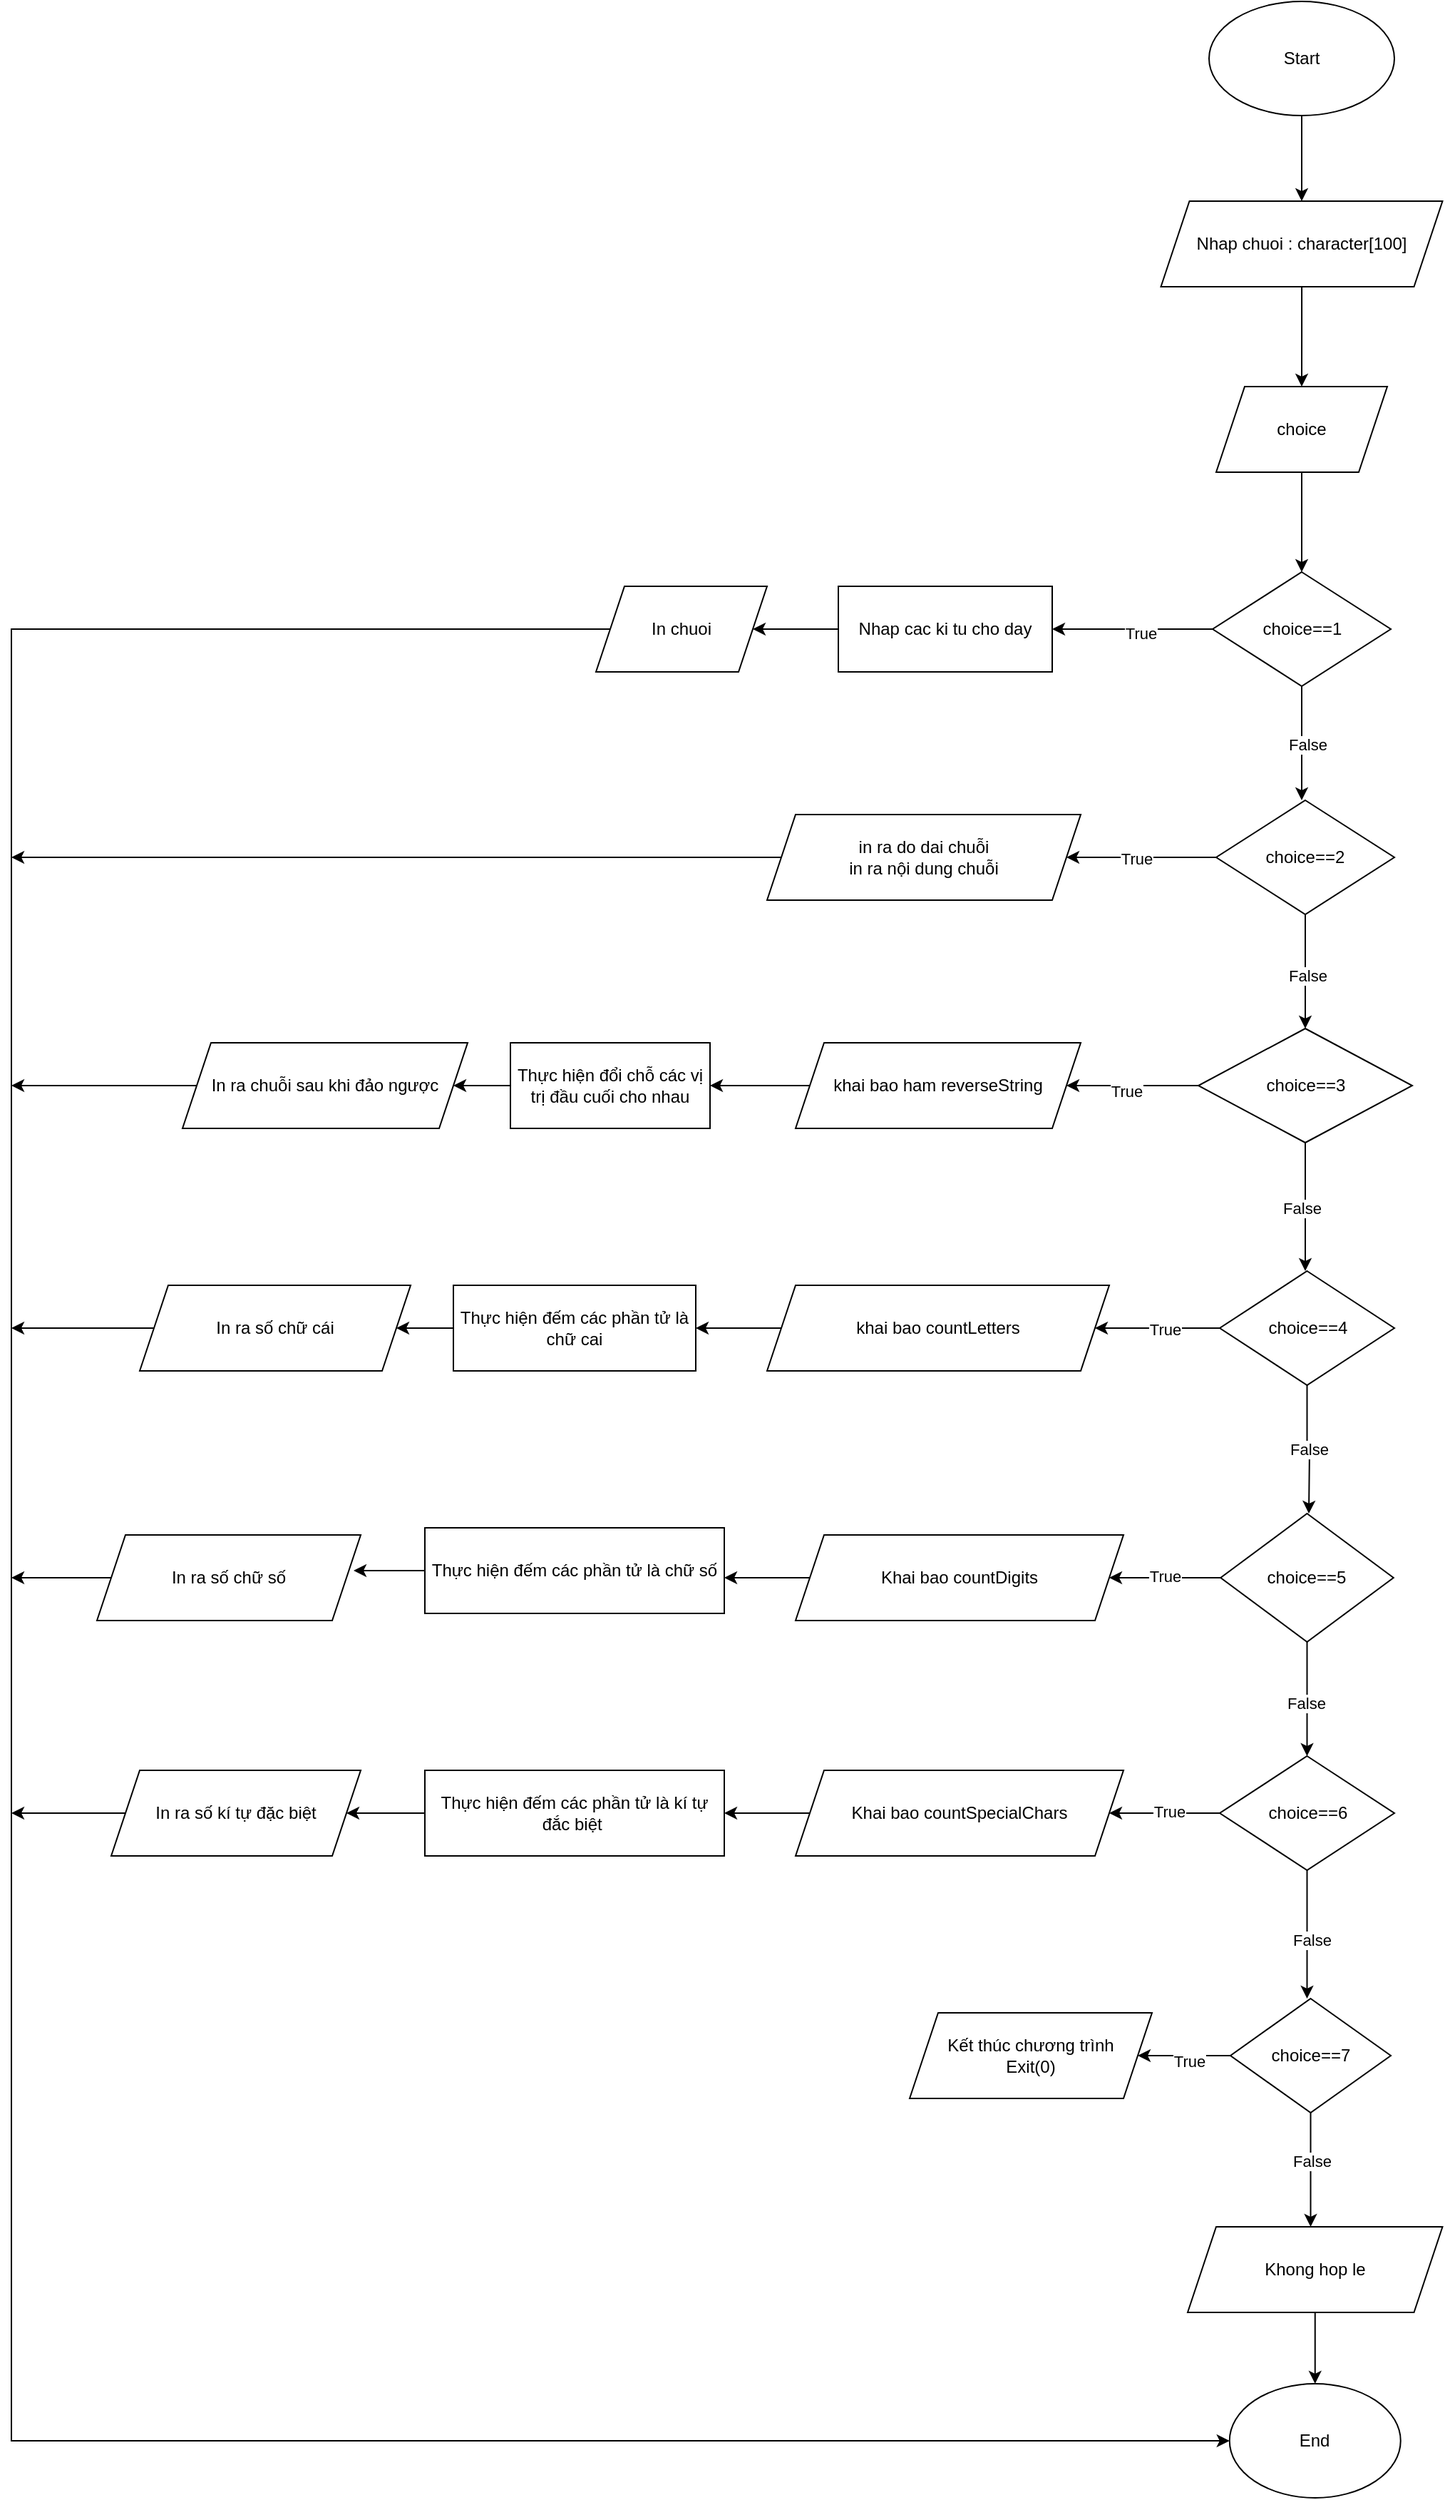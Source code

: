 <mxfile version="22.1.4" type="device" pages="4">
  <diagram name="Page 1" id="_qEex8eXGNitPSX0Lalp">
    <mxGraphModel dx="2000" dy="772" grid="1" gridSize="10" guides="1" tooltips="1" connect="1" arrows="1" fold="1" page="1" pageScale="1" pageWidth="827" pageHeight="1169" math="0" shadow="0">
      <root>
        <mxCell id="0" />
        <mxCell id="1" parent="0" />
        <mxCell id="aQib7qT09wn_K_PFfhjn-2" style="edgeStyle=orthogonalEdgeStyle;rounded=0;orthogonalLoop=1;jettySize=auto;html=1;" parent="1" source="aQib7qT09wn_K_PFfhjn-1" edge="1">
          <mxGeometry relative="1" as="geometry">
            <mxPoint x="395" y="190" as="targetPoint" />
          </mxGeometry>
        </mxCell>
        <mxCell id="aQib7qT09wn_K_PFfhjn-1" value="Start" style="ellipse;whiteSpace=wrap;html=1;" parent="1" vertex="1">
          <mxGeometry x="330" y="50" width="130" height="80" as="geometry" />
        </mxCell>
        <mxCell id="aQib7qT09wn_K_PFfhjn-4" style="edgeStyle=orthogonalEdgeStyle;rounded=0;orthogonalLoop=1;jettySize=auto;html=1;" parent="1" source="aQib7qT09wn_K_PFfhjn-3" edge="1">
          <mxGeometry relative="1" as="geometry">
            <mxPoint x="395" y="320" as="targetPoint" />
          </mxGeometry>
        </mxCell>
        <mxCell id="aQib7qT09wn_K_PFfhjn-3" value="Nhap chuoi : character[100]" style="shape=parallelogram;perimeter=parallelogramPerimeter;whiteSpace=wrap;html=1;fixedSize=1;" parent="1" vertex="1">
          <mxGeometry x="296.25" y="190" width="197.5" height="60" as="geometry" />
        </mxCell>
        <mxCell id="aQib7qT09wn_K_PFfhjn-8" style="edgeStyle=orthogonalEdgeStyle;rounded=0;orthogonalLoop=1;jettySize=auto;html=1;" parent="1" source="aQib7qT09wn_K_PFfhjn-6" edge="1">
          <mxGeometry relative="1" as="geometry">
            <mxPoint x="395" y="450" as="targetPoint" />
          </mxGeometry>
        </mxCell>
        <mxCell id="aQib7qT09wn_K_PFfhjn-6" value="choice" style="shape=parallelogram;perimeter=parallelogramPerimeter;whiteSpace=wrap;html=1;fixedSize=1;" parent="1" vertex="1">
          <mxGeometry x="335" y="320" width="120" height="60" as="geometry" />
        </mxCell>
        <mxCell id="aQib7qT09wn_K_PFfhjn-9" style="edgeStyle=orthogonalEdgeStyle;rounded=0;orthogonalLoop=1;jettySize=auto;html=1;" parent="1" source="aQib7qT09wn_K_PFfhjn-7" edge="1">
          <mxGeometry relative="1" as="geometry">
            <mxPoint x="395" y="610" as="targetPoint" />
          </mxGeometry>
        </mxCell>
        <mxCell id="aQib7qT09wn_K_PFfhjn-10" value="False" style="edgeLabel;html=1;align=center;verticalAlign=middle;resizable=0;points=[];" parent="aQib7qT09wn_K_PFfhjn-9" vertex="1" connectable="0">
          <mxGeometry x="0.022" y="3" relative="1" as="geometry">
            <mxPoint as="offset" />
          </mxGeometry>
        </mxCell>
        <mxCell id="aQib7qT09wn_K_PFfhjn-11" style="edgeStyle=orthogonalEdgeStyle;rounded=0;orthogonalLoop=1;jettySize=auto;html=1;" parent="1" source="aQib7qT09wn_K_PFfhjn-7" edge="1">
          <mxGeometry relative="1" as="geometry">
            <mxPoint x="220" y="490" as="targetPoint" />
          </mxGeometry>
        </mxCell>
        <mxCell id="aQib7qT09wn_K_PFfhjn-12" value="True" style="edgeLabel;html=1;align=center;verticalAlign=middle;resizable=0;points=[];" parent="aQib7qT09wn_K_PFfhjn-11" vertex="1" connectable="0">
          <mxGeometry x="-0.088" y="3" relative="1" as="geometry">
            <mxPoint x="1" as="offset" />
          </mxGeometry>
        </mxCell>
        <mxCell id="aQib7qT09wn_K_PFfhjn-7" value="choice==1" style="rhombus;whiteSpace=wrap;html=1;" parent="1" vertex="1">
          <mxGeometry x="332.5" y="450" width="125" height="80" as="geometry" />
        </mxCell>
        <mxCell id="aQib7qT09wn_K_PFfhjn-17" style="edgeStyle=orthogonalEdgeStyle;rounded=0;orthogonalLoop=1;jettySize=auto;html=1;" parent="1" source="aQib7qT09wn_K_PFfhjn-15" edge="1">
          <mxGeometry relative="1" as="geometry">
            <mxPoint x="230" y="650" as="targetPoint" />
          </mxGeometry>
        </mxCell>
        <mxCell id="aQib7qT09wn_K_PFfhjn-18" value="True" style="edgeLabel;html=1;align=center;verticalAlign=middle;resizable=0;points=[];" parent="aQib7qT09wn_K_PFfhjn-17" vertex="1" connectable="0">
          <mxGeometry x="0.074" relative="1" as="geometry">
            <mxPoint as="offset" />
          </mxGeometry>
        </mxCell>
        <mxCell id="aQib7qT09wn_K_PFfhjn-20" style="edgeStyle=orthogonalEdgeStyle;rounded=0;orthogonalLoop=1;jettySize=auto;html=1;" parent="1" source="aQib7qT09wn_K_PFfhjn-15" edge="1">
          <mxGeometry relative="1" as="geometry">
            <mxPoint x="397.5" y="770" as="targetPoint" />
          </mxGeometry>
        </mxCell>
        <mxCell id="aQib7qT09wn_K_PFfhjn-21" value="False" style="edgeLabel;html=1;align=center;verticalAlign=middle;resizable=0;points=[];" parent="aQib7qT09wn_K_PFfhjn-20" vertex="1" connectable="0">
          <mxGeometry x="0.08" y="1" relative="1" as="geometry">
            <mxPoint as="offset" />
          </mxGeometry>
        </mxCell>
        <mxCell id="aQib7qT09wn_K_PFfhjn-15" value="choice==2" style="rhombus;whiteSpace=wrap;html=1;" parent="1" vertex="1">
          <mxGeometry x="335" y="610" width="125" height="80" as="geometry" />
        </mxCell>
        <mxCell id="aQib7qT09wn_K_PFfhjn-23" style="edgeStyle=orthogonalEdgeStyle;rounded=0;orthogonalLoop=1;jettySize=auto;html=1;" parent="1" source="aQib7qT09wn_K_PFfhjn-22" edge="1">
          <mxGeometry relative="1" as="geometry">
            <mxPoint x="230" y="810" as="targetPoint" />
          </mxGeometry>
        </mxCell>
        <mxCell id="aQib7qT09wn_K_PFfhjn-24" value="True" style="edgeLabel;html=1;align=center;verticalAlign=middle;resizable=0;points=[];" parent="aQib7qT09wn_K_PFfhjn-23" vertex="1" connectable="0">
          <mxGeometry x="0.099" y="3" relative="1" as="geometry">
            <mxPoint as="offset" />
          </mxGeometry>
        </mxCell>
        <mxCell id="aQib7qT09wn_K_PFfhjn-25" style="edgeStyle=orthogonalEdgeStyle;rounded=0;orthogonalLoop=1;jettySize=auto;html=1;" parent="1" source="aQib7qT09wn_K_PFfhjn-22" edge="1">
          <mxGeometry relative="1" as="geometry">
            <mxPoint x="397.5" y="940" as="targetPoint" />
          </mxGeometry>
        </mxCell>
        <mxCell id="aQib7qT09wn_K_PFfhjn-26" value="False" style="edgeLabel;html=1;align=center;verticalAlign=middle;resizable=0;points=[];" parent="aQib7qT09wn_K_PFfhjn-25" vertex="1" connectable="0">
          <mxGeometry x="-0.006" y="-3" relative="1" as="geometry">
            <mxPoint x="-3" y="-2" as="offset" />
          </mxGeometry>
        </mxCell>
        <mxCell id="aQib7qT09wn_K_PFfhjn-22" value="choice==3" style="rhombus;whiteSpace=wrap;html=1;" parent="1" vertex="1">
          <mxGeometry x="322.5" y="770" width="150" height="80" as="geometry" />
        </mxCell>
        <mxCell id="aQib7qT09wn_K_PFfhjn-29" style="edgeStyle=orthogonalEdgeStyle;rounded=0;orthogonalLoop=1;jettySize=auto;html=1;" parent="1" source="aQib7qT09wn_K_PFfhjn-28" edge="1">
          <mxGeometry relative="1" as="geometry">
            <mxPoint x="-20" y="810" as="targetPoint" />
          </mxGeometry>
        </mxCell>
        <mxCell id="aQib7qT09wn_K_PFfhjn-28" value="khai bao ham&amp;nbsp;reverseString" style="shape=parallelogram;perimeter=parallelogramPerimeter;whiteSpace=wrap;html=1;fixedSize=1;" parent="1" vertex="1">
          <mxGeometry x="40" y="780" width="200" height="60" as="geometry" />
        </mxCell>
        <mxCell id="aQib7qT09wn_K_PFfhjn-45" style="edgeStyle=orthogonalEdgeStyle;rounded=0;orthogonalLoop=1;jettySize=auto;html=1;" parent="1" source="aQib7qT09wn_K_PFfhjn-30" target="aQib7qT09wn_K_PFfhjn-46" edge="1">
          <mxGeometry relative="1" as="geometry">
            <mxPoint x="-210" y="810" as="targetPoint" />
          </mxGeometry>
        </mxCell>
        <mxCell id="aQib7qT09wn_K_PFfhjn-30" value="Thực hiện đổi chỗ các vị trị đầu cuối cho nhau" style="rounded=0;whiteSpace=wrap;html=1;" parent="1" vertex="1">
          <mxGeometry x="-160" y="780" width="140" height="60" as="geometry" />
        </mxCell>
        <mxCell id="aQib7qT09wn_K_PFfhjn-32" style="edgeStyle=orthogonalEdgeStyle;rounded=0;orthogonalLoop=1;jettySize=auto;html=1;" parent="1" source="aQib7qT09wn_K_PFfhjn-31" target="aQib7qT09wn_K_PFfhjn-33" edge="1">
          <mxGeometry relative="1" as="geometry">
            <mxPoint x="10" y="490" as="targetPoint" />
          </mxGeometry>
        </mxCell>
        <mxCell id="aQib7qT09wn_K_PFfhjn-31" value="Nhap cac ki tu cho day" style="rounded=0;whiteSpace=wrap;html=1;" parent="1" vertex="1">
          <mxGeometry x="70" y="460" width="150" height="60" as="geometry" />
        </mxCell>
        <mxCell id="aQib7qT09wn_K_PFfhjn-79" style="edgeStyle=orthogonalEdgeStyle;rounded=0;orthogonalLoop=1;jettySize=auto;html=1;entryX=0;entryY=0.5;entryDx=0;entryDy=0;" parent="1" source="aQib7qT09wn_K_PFfhjn-33" target="aQib7qT09wn_K_PFfhjn-78" edge="1">
          <mxGeometry relative="1" as="geometry">
            <mxPoint x="-510" y="1760" as="targetPoint" />
            <Array as="points">
              <mxPoint x="-510" y="490" />
              <mxPoint x="-510" y="1760" />
            </Array>
          </mxGeometry>
        </mxCell>
        <mxCell id="aQib7qT09wn_K_PFfhjn-33" value="In chuoi" style="shape=parallelogram;perimeter=parallelogramPerimeter;whiteSpace=wrap;html=1;fixedSize=1;" parent="1" vertex="1">
          <mxGeometry x="-100" y="460" width="120" height="60" as="geometry" />
        </mxCell>
        <mxCell id="aQib7qT09wn_K_PFfhjn-80" style="edgeStyle=orthogonalEdgeStyle;rounded=0;orthogonalLoop=1;jettySize=auto;html=1;" parent="1" source="aQib7qT09wn_K_PFfhjn-35" edge="1">
          <mxGeometry relative="1" as="geometry">
            <mxPoint x="-510" y="650" as="targetPoint" />
          </mxGeometry>
        </mxCell>
        <mxCell id="aQib7qT09wn_K_PFfhjn-35" value="in ra do dai chuỗi&lt;br&gt;in ra nội dung chuỗi" style="shape=parallelogram;perimeter=parallelogramPerimeter;whiteSpace=wrap;html=1;fixedSize=1;" parent="1" vertex="1">
          <mxGeometry x="20" y="620" width="220" height="60" as="geometry" />
        </mxCell>
        <mxCell id="aQib7qT09wn_K_PFfhjn-38" style="edgeStyle=orthogonalEdgeStyle;rounded=0;orthogonalLoop=1;jettySize=auto;html=1;" parent="1" source="aQib7qT09wn_K_PFfhjn-36" edge="1">
          <mxGeometry relative="1" as="geometry">
            <mxPoint x="250" y="980" as="targetPoint" />
          </mxGeometry>
        </mxCell>
        <mxCell id="aQib7qT09wn_K_PFfhjn-39" value="True" style="edgeLabel;html=1;align=center;verticalAlign=middle;resizable=0;points=[];" parent="aQib7qT09wn_K_PFfhjn-38" vertex="1" connectable="0">
          <mxGeometry x="-0.007" y="2" relative="1" as="geometry">
            <mxPoint x="2" as="offset" />
          </mxGeometry>
        </mxCell>
        <mxCell id="aQib7qT09wn_K_PFfhjn-40" style="edgeStyle=orthogonalEdgeStyle;rounded=0;orthogonalLoop=1;jettySize=auto;html=1;" parent="1" source="aQib7qT09wn_K_PFfhjn-36" edge="1">
          <mxGeometry relative="1" as="geometry">
            <mxPoint x="400" y="1110" as="targetPoint" />
          </mxGeometry>
        </mxCell>
        <mxCell id="aQib7qT09wn_K_PFfhjn-41" value="False" style="edgeLabel;html=1;align=center;verticalAlign=middle;resizable=0;points=[];" parent="aQib7qT09wn_K_PFfhjn-40" vertex="1" connectable="0">
          <mxGeometry x="-0.001" relative="1" as="geometry">
            <mxPoint as="offset" />
          </mxGeometry>
        </mxCell>
        <mxCell id="aQib7qT09wn_K_PFfhjn-36" value="choice==4" style="rhombus;whiteSpace=wrap;html=1;" parent="1" vertex="1">
          <mxGeometry x="337.5" y="940" width="122.5" height="80" as="geometry" />
        </mxCell>
        <mxCell id="aQib7qT09wn_K_PFfhjn-47" style="edgeStyle=orthogonalEdgeStyle;rounded=0;orthogonalLoop=1;jettySize=auto;html=1;" parent="1" source="aQib7qT09wn_K_PFfhjn-42" target="aQib7qT09wn_K_PFfhjn-48" edge="1">
          <mxGeometry relative="1" as="geometry">
            <mxPoint x="-250" y="980" as="targetPoint" />
          </mxGeometry>
        </mxCell>
        <mxCell id="aQib7qT09wn_K_PFfhjn-42" value="Thực hiện đếm các phần tử là chữ cai" style="rounded=0;whiteSpace=wrap;html=1;" parent="1" vertex="1">
          <mxGeometry x="-200" y="950" width="170" height="60" as="geometry" />
        </mxCell>
        <mxCell id="aQib7qT09wn_K_PFfhjn-44" style="edgeStyle=orthogonalEdgeStyle;rounded=0;orthogonalLoop=1;jettySize=auto;html=1;" parent="1" source="aQib7qT09wn_K_PFfhjn-43" edge="1">
          <mxGeometry relative="1" as="geometry">
            <mxPoint x="-30" y="980" as="targetPoint" />
          </mxGeometry>
        </mxCell>
        <mxCell id="aQib7qT09wn_K_PFfhjn-43" value="khai bao&amp;nbsp;countLetters" style="shape=parallelogram;perimeter=parallelogramPerimeter;whiteSpace=wrap;html=1;fixedSize=1;" parent="1" vertex="1">
          <mxGeometry x="20" y="950" width="240" height="60" as="geometry" />
        </mxCell>
        <mxCell id="aQib7qT09wn_K_PFfhjn-81" style="edgeStyle=orthogonalEdgeStyle;rounded=0;orthogonalLoop=1;jettySize=auto;html=1;" parent="1" source="aQib7qT09wn_K_PFfhjn-46" edge="1">
          <mxGeometry relative="1" as="geometry">
            <mxPoint x="-510" y="810" as="targetPoint" />
          </mxGeometry>
        </mxCell>
        <mxCell id="aQib7qT09wn_K_PFfhjn-46" value="In ra chuỗi sau khi đảo ngược" style="shape=parallelogram;perimeter=parallelogramPerimeter;whiteSpace=wrap;html=1;fixedSize=1;" parent="1" vertex="1">
          <mxGeometry x="-390" y="780" width="200" height="60" as="geometry" />
        </mxCell>
        <mxCell id="aQib7qT09wn_K_PFfhjn-82" style="edgeStyle=orthogonalEdgeStyle;rounded=0;orthogonalLoop=1;jettySize=auto;html=1;" parent="1" source="aQib7qT09wn_K_PFfhjn-48" edge="1">
          <mxGeometry relative="1" as="geometry">
            <mxPoint x="-510" y="980" as="targetPoint" />
          </mxGeometry>
        </mxCell>
        <mxCell id="aQib7qT09wn_K_PFfhjn-48" value="In ra số chữ cái" style="shape=parallelogram;perimeter=parallelogramPerimeter;whiteSpace=wrap;html=1;fixedSize=1;" parent="1" vertex="1">
          <mxGeometry x="-420" y="950" width="190" height="60" as="geometry" />
        </mxCell>
        <mxCell id="aQib7qT09wn_K_PFfhjn-50" style="edgeStyle=orthogonalEdgeStyle;rounded=0;orthogonalLoop=1;jettySize=auto;html=1;" parent="1" source="aQib7qT09wn_K_PFfhjn-49" edge="1">
          <mxGeometry relative="1" as="geometry">
            <mxPoint x="398.755" y="1280" as="targetPoint" />
          </mxGeometry>
        </mxCell>
        <mxCell id="aQib7qT09wn_K_PFfhjn-51" value="False" style="edgeLabel;html=1;align=center;verticalAlign=middle;resizable=0;points=[];" parent="aQib7qT09wn_K_PFfhjn-50" vertex="1" connectable="0">
          <mxGeometry x="0.074" y="-2" relative="1" as="geometry">
            <mxPoint as="offset" />
          </mxGeometry>
        </mxCell>
        <mxCell id="aQib7qT09wn_K_PFfhjn-52" style="edgeStyle=orthogonalEdgeStyle;rounded=0;orthogonalLoop=1;jettySize=auto;html=1;" parent="1" source="aQib7qT09wn_K_PFfhjn-49" edge="1">
          <mxGeometry relative="1" as="geometry">
            <mxPoint x="260" y="1155" as="targetPoint" />
          </mxGeometry>
        </mxCell>
        <mxCell id="aQib7qT09wn_K_PFfhjn-53" value="True" style="edgeLabel;html=1;align=center;verticalAlign=middle;resizable=0;points=[];" parent="aQib7qT09wn_K_PFfhjn-52" vertex="1" connectable="0">
          <mxGeometry x="-0.02" y="-1" relative="1" as="geometry">
            <mxPoint y="-1" as="offset" />
          </mxGeometry>
        </mxCell>
        <mxCell id="aQib7qT09wn_K_PFfhjn-49" value="choice==5" style="rhombus;whiteSpace=wrap;html=1;" parent="1" vertex="1">
          <mxGeometry x="338.13" y="1110" width="121.25" height="90" as="geometry" />
        </mxCell>
        <mxCell id="aQib7qT09wn_K_PFfhjn-58" style="edgeStyle=orthogonalEdgeStyle;rounded=0;orthogonalLoop=1;jettySize=auto;html=1;" parent="1" source="aQib7qT09wn_K_PFfhjn-54" edge="1">
          <mxGeometry relative="1" as="geometry">
            <mxPoint x="-10" y="1155" as="targetPoint" />
          </mxGeometry>
        </mxCell>
        <mxCell id="aQib7qT09wn_K_PFfhjn-54" value="Khai bao&amp;nbsp;countDigits" style="shape=parallelogram;perimeter=parallelogramPerimeter;whiteSpace=wrap;html=1;fixedSize=1;" parent="1" vertex="1">
          <mxGeometry x="40" y="1125" width="230" height="60" as="geometry" />
        </mxCell>
        <mxCell id="aQib7qT09wn_K_PFfhjn-83" style="edgeStyle=orthogonalEdgeStyle;rounded=0;orthogonalLoop=1;jettySize=auto;html=1;" parent="1" source="aQib7qT09wn_K_PFfhjn-56" edge="1">
          <mxGeometry relative="1" as="geometry">
            <mxPoint x="-510" y="1155" as="targetPoint" />
          </mxGeometry>
        </mxCell>
        <mxCell id="aQib7qT09wn_K_PFfhjn-56" value="In ra số chữ số" style="shape=parallelogram;perimeter=parallelogramPerimeter;whiteSpace=wrap;html=1;fixedSize=1;" parent="1" vertex="1">
          <mxGeometry x="-450" y="1125" width="185" height="60" as="geometry" />
        </mxCell>
        <mxCell id="aQib7qT09wn_K_PFfhjn-59" style="edgeStyle=orthogonalEdgeStyle;rounded=0;orthogonalLoop=1;jettySize=auto;html=1;" parent="1" source="aQib7qT09wn_K_PFfhjn-57" edge="1">
          <mxGeometry relative="1" as="geometry">
            <mxPoint x="-270" y="1150" as="targetPoint" />
          </mxGeometry>
        </mxCell>
        <mxCell id="aQib7qT09wn_K_PFfhjn-57" value="Thực hiện đếm các phần tử là chữ số" style="rounded=0;whiteSpace=wrap;html=1;" parent="1" vertex="1">
          <mxGeometry x="-220" y="1120" width="210" height="60" as="geometry" />
        </mxCell>
        <mxCell id="aQib7qT09wn_K_PFfhjn-61" style="edgeStyle=orthogonalEdgeStyle;rounded=0;orthogonalLoop=1;jettySize=auto;html=1;" parent="1" source="aQib7qT09wn_K_PFfhjn-60" edge="1">
          <mxGeometry relative="1" as="geometry">
            <mxPoint x="398.75" y="1450" as="targetPoint" />
          </mxGeometry>
        </mxCell>
        <mxCell id="aQib7qT09wn_K_PFfhjn-62" value="False" style="edgeLabel;html=1;align=center;verticalAlign=middle;resizable=0;points=[];" parent="aQib7qT09wn_K_PFfhjn-61" vertex="1" connectable="0">
          <mxGeometry x="0.087" y="2" relative="1" as="geometry">
            <mxPoint as="offset" />
          </mxGeometry>
        </mxCell>
        <mxCell id="aQib7qT09wn_K_PFfhjn-63" style="edgeStyle=orthogonalEdgeStyle;rounded=0;orthogonalLoop=1;jettySize=auto;html=1;" parent="1" source="aQib7qT09wn_K_PFfhjn-60" edge="1">
          <mxGeometry relative="1" as="geometry">
            <mxPoint x="260" y="1320" as="targetPoint" />
          </mxGeometry>
        </mxCell>
        <mxCell id="aQib7qT09wn_K_PFfhjn-64" value="True" style="edgeLabel;html=1;align=center;verticalAlign=middle;resizable=0;points=[];" parent="aQib7qT09wn_K_PFfhjn-63" vertex="1" connectable="0">
          <mxGeometry x="-0.056" y="-1" relative="1" as="geometry">
            <mxPoint x="1" as="offset" />
          </mxGeometry>
        </mxCell>
        <mxCell id="aQib7qT09wn_K_PFfhjn-60" value="choice==6" style="rhombus;whiteSpace=wrap;html=1;" parent="1" vertex="1">
          <mxGeometry x="337.5" y="1280" width="122.5" height="80" as="geometry" />
        </mxCell>
        <mxCell id="aQib7qT09wn_K_PFfhjn-66" style="edgeStyle=orthogonalEdgeStyle;rounded=0;orthogonalLoop=1;jettySize=auto;html=1;" parent="1" source="aQib7qT09wn_K_PFfhjn-65" target="aQib7qT09wn_K_PFfhjn-67" edge="1">
          <mxGeometry relative="1" as="geometry">
            <mxPoint x="-20" y="1320" as="targetPoint" />
          </mxGeometry>
        </mxCell>
        <mxCell id="aQib7qT09wn_K_PFfhjn-65" value="Khai bao&amp;nbsp;countSpecialChars" style="shape=parallelogram;perimeter=parallelogramPerimeter;whiteSpace=wrap;html=1;fixedSize=1;" parent="1" vertex="1">
          <mxGeometry x="40" y="1290" width="230" height="60" as="geometry" />
        </mxCell>
        <mxCell id="aQib7qT09wn_K_PFfhjn-68" style="edgeStyle=orthogonalEdgeStyle;rounded=0;orthogonalLoop=1;jettySize=auto;html=1;" parent="1" source="aQib7qT09wn_K_PFfhjn-67" target="aQib7qT09wn_K_PFfhjn-69" edge="1">
          <mxGeometry relative="1" as="geometry">
            <mxPoint x="-260" y="1320" as="targetPoint" />
          </mxGeometry>
        </mxCell>
        <mxCell id="aQib7qT09wn_K_PFfhjn-67" value="Thực hiện đếm các phần tử là kí tự đắc biệt&amp;nbsp;" style="rounded=0;whiteSpace=wrap;html=1;" parent="1" vertex="1">
          <mxGeometry x="-220" y="1290" width="210" height="60" as="geometry" />
        </mxCell>
        <mxCell id="aQib7qT09wn_K_PFfhjn-84" style="edgeStyle=orthogonalEdgeStyle;rounded=0;orthogonalLoop=1;jettySize=auto;html=1;" parent="1" source="aQib7qT09wn_K_PFfhjn-69" edge="1">
          <mxGeometry relative="1" as="geometry">
            <mxPoint x="-510" y="1320" as="targetPoint" />
          </mxGeometry>
        </mxCell>
        <mxCell id="aQib7qT09wn_K_PFfhjn-69" value="In ra số kí tự đặc biệt" style="shape=parallelogram;perimeter=parallelogramPerimeter;whiteSpace=wrap;html=1;fixedSize=1;" parent="1" vertex="1">
          <mxGeometry x="-440" y="1290" width="175" height="60" as="geometry" />
        </mxCell>
        <mxCell id="aQib7qT09wn_K_PFfhjn-71" style="edgeStyle=orthogonalEdgeStyle;rounded=0;orthogonalLoop=1;jettySize=auto;html=1;" parent="1" source="aQib7qT09wn_K_PFfhjn-70" edge="1">
          <mxGeometry relative="1" as="geometry">
            <mxPoint x="401.25" y="1610" as="targetPoint" />
          </mxGeometry>
        </mxCell>
        <mxCell id="aQib7qT09wn_K_PFfhjn-72" value="False" style="edgeLabel;html=1;align=center;verticalAlign=middle;resizable=0;points=[];" parent="aQib7qT09wn_K_PFfhjn-71" vertex="1" connectable="0">
          <mxGeometry x="-0.155" relative="1" as="geometry">
            <mxPoint as="offset" />
          </mxGeometry>
        </mxCell>
        <mxCell id="aQib7qT09wn_K_PFfhjn-73" style="edgeStyle=orthogonalEdgeStyle;rounded=0;orthogonalLoop=1;jettySize=auto;html=1;" parent="1" source="aQib7qT09wn_K_PFfhjn-70" edge="1">
          <mxGeometry relative="1" as="geometry">
            <mxPoint x="280" y="1490" as="targetPoint" />
          </mxGeometry>
        </mxCell>
        <mxCell id="aQib7qT09wn_K_PFfhjn-74" value="True" style="edgeLabel;html=1;align=center;verticalAlign=middle;resizable=0;points=[];" parent="aQib7qT09wn_K_PFfhjn-73" vertex="1" connectable="0">
          <mxGeometry x="-0.104" y="4" relative="1" as="geometry">
            <mxPoint as="offset" />
          </mxGeometry>
        </mxCell>
        <mxCell id="aQib7qT09wn_K_PFfhjn-70" value="choice==7" style="rhombus;whiteSpace=wrap;html=1;" parent="1" vertex="1">
          <mxGeometry x="345" y="1450" width="112.5" height="80" as="geometry" />
        </mxCell>
        <mxCell id="aQib7qT09wn_K_PFfhjn-75" value="Kết thúc chương trình&lt;br&gt;Exit(0)" style="shape=parallelogram;perimeter=parallelogramPerimeter;whiteSpace=wrap;html=1;fixedSize=1;" parent="1" vertex="1">
          <mxGeometry x="120" y="1460" width="170" height="60" as="geometry" />
        </mxCell>
        <mxCell id="aQib7qT09wn_K_PFfhjn-77" style="edgeStyle=orthogonalEdgeStyle;rounded=0;orthogonalLoop=1;jettySize=auto;html=1;" parent="1" source="aQib7qT09wn_K_PFfhjn-76" target="aQib7qT09wn_K_PFfhjn-78" edge="1">
          <mxGeometry relative="1" as="geometry">
            <mxPoint x="404.375" y="1740" as="targetPoint" />
          </mxGeometry>
        </mxCell>
        <mxCell id="aQib7qT09wn_K_PFfhjn-76" value="Khong hop le" style="shape=parallelogram;perimeter=parallelogramPerimeter;whiteSpace=wrap;html=1;fixedSize=1;" parent="1" vertex="1">
          <mxGeometry x="315" y="1610" width="178.75" height="60" as="geometry" />
        </mxCell>
        <mxCell id="aQib7qT09wn_K_PFfhjn-78" value="End" style="ellipse;whiteSpace=wrap;html=1;" parent="1" vertex="1">
          <mxGeometry x="344.375" y="1720" width="120" height="80" as="geometry" />
        </mxCell>
      </root>
    </mxGraphModel>
  </diagram>
  <diagram id="5aqxECXHm2YyVnUUY9Nk" name="Page-2">
    <mxGraphModel dx="2805" dy="1287" grid="1" gridSize="10" guides="1" tooltips="1" connect="1" arrows="1" fold="1" page="1" pageScale="1" pageWidth="850" pageHeight="1100" math="0" shadow="0">
      <root>
        <mxCell id="0" />
        <mxCell id="1" parent="0" />
        <mxCell id="Lr293_eHCsVt5JCDT1sO-1" style="edgeStyle=orthogonalEdgeStyle;rounded=0;orthogonalLoop=1;jettySize=auto;html=1;" edge="1" parent="1" source="Lr293_eHCsVt5JCDT1sO-2">
          <mxGeometry relative="1" as="geometry">
            <mxPoint x="395" y="190" as="targetPoint" />
          </mxGeometry>
        </mxCell>
        <mxCell id="Lr293_eHCsVt5JCDT1sO-2" value="Start" style="ellipse;whiteSpace=wrap;html=1;" vertex="1" parent="1">
          <mxGeometry x="330" y="50" width="130" height="80" as="geometry" />
        </mxCell>
        <mxCell id="Lr293_eHCsVt5JCDT1sO-3" style="edgeStyle=orthogonalEdgeStyle;rounded=0;orthogonalLoop=1;jettySize=auto;html=1;" edge="1" parent="1" source="Lr293_eHCsVt5JCDT1sO-4">
          <mxGeometry relative="1" as="geometry">
            <mxPoint x="395" y="320" as="targetPoint" />
          </mxGeometry>
        </mxCell>
        <mxCell id="Lr293_eHCsVt5JCDT1sO-4" value="Nhap chuoi : character[100]" style="shape=parallelogram;perimeter=parallelogramPerimeter;whiteSpace=wrap;html=1;fixedSize=1;" vertex="1" parent="1">
          <mxGeometry x="296.25" y="190" width="197.5" height="60" as="geometry" />
        </mxCell>
        <mxCell id="Lr293_eHCsVt5JCDT1sO-5" style="edgeStyle=orthogonalEdgeStyle;rounded=0;orthogonalLoop=1;jettySize=auto;html=1;" edge="1" parent="1" source="Lr293_eHCsVt5JCDT1sO-6">
          <mxGeometry relative="1" as="geometry">
            <mxPoint x="395" y="450" as="targetPoint" />
          </mxGeometry>
        </mxCell>
        <mxCell id="Lr293_eHCsVt5JCDT1sO-6" value="choice" style="shape=parallelogram;perimeter=parallelogramPerimeter;whiteSpace=wrap;html=1;fixedSize=1;" vertex="1" parent="1">
          <mxGeometry x="335" y="320" width="120" height="60" as="geometry" />
        </mxCell>
        <mxCell id="Lr293_eHCsVt5JCDT1sO-7" style="edgeStyle=orthogonalEdgeStyle;rounded=0;orthogonalLoop=1;jettySize=auto;html=1;" edge="1" parent="1" source="Lr293_eHCsVt5JCDT1sO-11">
          <mxGeometry relative="1" as="geometry">
            <mxPoint x="395" y="610" as="targetPoint" />
          </mxGeometry>
        </mxCell>
        <mxCell id="Lr293_eHCsVt5JCDT1sO-8" value="False" style="edgeLabel;html=1;align=center;verticalAlign=middle;resizable=0;points=[];" vertex="1" connectable="0" parent="Lr293_eHCsVt5JCDT1sO-7">
          <mxGeometry x="0.022" y="3" relative="1" as="geometry">
            <mxPoint as="offset" />
          </mxGeometry>
        </mxCell>
        <mxCell id="Lr293_eHCsVt5JCDT1sO-9" style="edgeStyle=orthogonalEdgeStyle;rounded=0;orthogonalLoop=1;jettySize=auto;html=1;" edge="1" parent="1" source="Lr293_eHCsVt5JCDT1sO-11">
          <mxGeometry relative="1" as="geometry">
            <mxPoint x="220" y="490" as="targetPoint" />
          </mxGeometry>
        </mxCell>
        <mxCell id="Lr293_eHCsVt5JCDT1sO-10" value="True" style="edgeLabel;html=1;align=center;verticalAlign=middle;resizable=0;points=[];" vertex="1" connectable="0" parent="Lr293_eHCsVt5JCDT1sO-9">
          <mxGeometry x="-0.088" y="3" relative="1" as="geometry">
            <mxPoint x="1" as="offset" />
          </mxGeometry>
        </mxCell>
        <mxCell id="Lr293_eHCsVt5JCDT1sO-11" value="choice==1" style="rhombus;whiteSpace=wrap;html=1;" vertex="1" parent="1">
          <mxGeometry x="332.5" y="450" width="125" height="80" as="geometry" />
        </mxCell>
        <mxCell id="Lr293_eHCsVt5JCDT1sO-12" style="edgeStyle=orthogonalEdgeStyle;rounded=0;orthogonalLoop=1;jettySize=auto;html=1;" edge="1" parent="1" source="Lr293_eHCsVt5JCDT1sO-16">
          <mxGeometry relative="1" as="geometry">
            <mxPoint x="230" y="650" as="targetPoint" />
          </mxGeometry>
        </mxCell>
        <mxCell id="Lr293_eHCsVt5JCDT1sO-13" value="True" style="edgeLabel;html=1;align=center;verticalAlign=middle;resizable=0;points=[];" vertex="1" connectable="0" parent="Lr293_eHCsVt5JCDT1sO-12">
          <mxGeometry x="0.074" relative="1" as="geometry">
            <mxPoint as="offset" />
          </mxGeometry>
        </mxCell>
        <mxCell id="Lr293_eHCsVt5JCDT1sO-14" style="edgeStyle=orthogonalEdgeStyle;rounded=0;orthogonalLoop=1;jettySize=auto;html=1;" edge="1" parent="1" source="Lr293_eHCsVt5JCDT1sO-16">
          <mxGeometry relative="1" as="geometry">
            <mxPoint x="397.5" y="770" as="targetPoint" />
          </mxGeometry>
        </mxCell>
        <mxCell id="Lr293_eHCsVt5JCDT1sO-15" value="False" style="edgeLabel;html=1;align=center;verticalAlign=middle;resizable=0;points=[];" vertex="1" connectable="0" parent="Lr293_eHCsVt5JCDT1sO-14">
          <mxGeometry x="0.08" y="1" relative="1" as="geometry">
            <mxPoint as="offset" />
          </mxGeometry>
        </mxCell>
        <mxCell id="Lr293_eHCsVt5JCDT1sO-16" value="choice==2" style="rhombus;whiteSpace=wrap;html=1;" vertex="1" parent="1">
          <mxGeometry x="335" y="610" width="125" height="80" as="geometry" />
        </mxCell>
        <mxCell id="Lr293_eHCsVt5JCDT1sO-17" style="edgeStyle=orthogonalEdgeStyle;rounded=0;orthogonalLoop=1;jettySize=auto;html=1;" edge="1" parent="1" source="Lr293_eHCsVt5JCDT1sO-21">
          <mxGeometry relative="1" as="geometry">
            <mxPoint x="230" y="810" as="targetPoint" />
          </mxGeometry>
        </mxCell>
        <mxCell id="Lr293_eHCsVt5JCDT1sO-18" value="True" style="edgeLabel;html=1;align=center;verticalAlign=middle;resizable=0;points=[];" vertex="1" connectable="0" parent="Lr293_eHCsVt5JCDT1sO-17">
          <mxGeometry x="0.099" y="3" relative="1" as="geometry">
            <mxPoint as="offset" />
          </mxGeometry>
        </mxCell>
        <mxCell id="Lr293_eHCsVt5JCDT1sO-19" style="edgeStyle=orthogonalEdgeStyle;rounded=0;orthogonalLoop=1;jettySize=auto;html=1;" edge="1" parent="1" source="Lr293_eHCsVt5JCDT1sO-21">
          <mxGeometry relative="1" as="geometry">
            <mxPoint x="397.5" y="940" as="targetPoint" />
          </mxGeometry>
        </mxCell>
        <mxCell id="Lr293_eHCsVt5JCDT1sO-20" value="False" style="edgeLabel;html=1;align=center;verticalAlign=middle;resizable=0;points=[];" vertex="1" connectable="0" parent="Lr293_eHCsVt5JCDT1sO-19">
          <mxGeometry x="-0.006" y="-3" relative="1" as="geometry">
            <mxPoint x="-3" y="-2" as="offset" />
          </mxGeometry>
        </mxCell>
        <mxCell id="Lr293_eHCsVt5JCDT1sO-21" value="choice==3" style="rhombus;whiteSpace=wrap;html=1;" vertex="1" parent="1">
          <mxGeometry x="322.5" y="770" width="150" height="80" as="geometry" />
        </mxCell>
        <mxCell id="Lr293_eHCsVt5JCDT1sO-22" style="edgeStyle=orthogonalEdgeStyle;rounded=0;orthogonalLoop=1;jettySize=auto;html=1;" edge="1" parent="1" source="Lr293_eHCsVt5JCDT1sO-23">
          <mxGeometry relative="1" as="geometry">
            <mxPoint x="-20" y="810" as="targetPoint" />
          </mxGeometry>
        </mxCell>
        <mxCell id="Lr293_eHCsVt5JCDT1sO-23" value="khai bao ham&amp;nbsp;countCharacter(char* str, char x)" style="shape=parallelogram;perimeter=parallelogramPerimeter;whiteSpace=wrap;html=1;fixedSize=1;" vertex="1" parent="1">
          <mxGeometry x="20" y="780" width="220" height="60" as="geometry" />
        </mxCell>
        <mxCell id="Lr293_eHCsVt5JCDT1sO-24" style="edgeStyle=orthogonalEdgeStyle;rounded=0;orthogonalLoop=1;jettySize=auto;html=1;" edge="1" parent="1">
          <mxGeometry relative="1" as="geometry">
            <mxPoint x="-200" y="810" as="targetPoint" />
            <mxPoint x="-160" y="810" as="sourcePoint" />
          </mxGeometry>
        </mxCell>
        <mxCell id="Lr293_eHCsVt5JCDT1sO-25" style="edgeStyle=orthogonalEdgeStyle;rounded=0;orthogonalLoop=1;jettySize=auto;html=1;" edge="1" parent="1" source="Lr293_eHCsVt5JCDT1sO-26" target="Lr293_eHCsVt5JCDT1sO-28">
          <mxGeometry relative="1" as="geometry">
            <mxPoint x="10" y="490" as="targetPoint" />
          </mxGeometry>
        </mxCell>
        <mxCell id="Lr293_eHCsVt5JCDT1sO-26" value="Nhap cac ki tu cho day" style="rounded=0;whiteSpace=wrap;html=1;" vertex="1" parent="1">
          <mxGeometry x="70" y="460" width="150" height="60" as="geometry" />
        </mxCell>
        <mxCell id="Lr293_eHCsVt5JCDT1sO-27" style="edgeStyle=orthogonalEdgeStyle;rounded=0;orthogonalLoop=1;jettySize=auto;html=1;entryX=0;entryY=0.5;entryDx=0;entryDy=0;" edge="1" parent="1" source="Lr293_eHCsVt5JCDT1sO-28" target="Lr293_eHCsVt5JCDT1sO-71">
          <mxGeometry relative="1" as="geometry">
            <Array as="points">
              <mxPoint x="-730" y="490" />
              <mxPoint x="-730" y="1600" />
            </Array>
          </mxGeometry>
        </mxCell>
        <mxCell id="Lr293_eHCsVt5JCDT1sO-28" value="In chuoi" style="shape=parallelogram;perimeter=parallelogramPerimeter;whiteSpace=wrap;html=1;fixedSize=1;" vertex="1" parent="1">
          <mxGeometry x="-100" y="460" width="120" height="60" as="geometry" />
        </mxCell>
        <mxCell id="Lr293_eHCsVt5JCDT1sO-29" style="edgeStyle=orthogonalEdgeStyle;rounded=0;orthogonalLoop=1;jettySize=auto;html=1;" edge="1" parent="1" source="Lr293_eHCsVt5JCDT1sO-30">
          <mxGeometry relative="1" as="geometry">
            <mxPoint x="-730" y="650" as="targetPoint" />
          </mxGeometry>
        </mxCell>
        <mxCell id="Lr293_eHCsVt5JCDT1sO-30" value="in ra nội dung chuỗi" style="shape=parallelogram;perimeter=parallelogramPerimeter;whiteSpace=wrap;html=1;fixedSize=1;" vertex="1" parent="1">
          <mxGeometry x="20" y="620" width="220" height="60" as="geometry" />
        </mxCell>
        <mxCell id="Lr293_eHCsVt5JCDT1sO-31" style="edgeStyle=orthogonalEdgeStyle;rounded=0;orthogonalLoop=1;jettySize=auto;html=1;" edge="1" parent="1" source="Lr293_eHCsVt5JCDT1sO-35">
          <mxGeometry relative="1" as="geometry">
            <mxPoint x="250" y="980" as="targetPoint" />
          </mxGeometry>
        </mxCell>
        <mxCell id="Lr293_eHCsVt5JCDT1sO-32" value="True" style="edgeLabel;html=1;align=center;verticalAlign=middle;resizable=0;points=[];" vertex="1" connectable="0" parent="Lr293_eHCsVt5JCDT1sO-31">
          <mxGeometry x="-0.007" y="2" relative="1" as="geometry">
            <mxPoint x="2" as="offset" />
          </mxGeometry>
        </mxCell>
        <mxCell id="Lr293_eHCsVt5JCDT1sO-33" style="edgeStyle=orthogonalEdgeStyle;rounded=0;orthogonalLoop=1;jettySize=auto;html=1;" edge="1" parent="1" source="Lr293_eHCsVt5JCDT1sO-35">
          <mxGeometry relative="1" as="geometry">
            <mxPoint x="400" y="1110" as="targetPoint" />
          </mxGeometry>
        </mxCell>
        <mxCell id="Lr293_eHCsVt5JCDT1sO-34" value="False" style="edgeLabel;html=1;align=center;verticalAlign=middle;resizable=0;points=[];" vertex="1" connectable="0" parent="Lr293_eHCsVt5JCDT1sO-33">
          <mxGeometry x="-0.001" relative="1" as="geometry">
            <mxPoint as="offset" />
          </mxGeometry>
        </mxCell>
        <mxCell id="Lr293_eHCsVt5JCDT1sO-35" value="choice==4" style="rhombus;whiteSpace=wrap;html=1;" vertex="1" parent="1">
          <mxGeometry x="337.5" y="940" width="122.5" height="80" as="geometry" />
        </mxCell>
        <mxCell id="Lr293_eHCsVt5JCDT1sO-36" style="edgeStyle=orthogonalEdgeStyle;rounded=0;orthogonalLoop=1;jettySize=auto;html=1;" edge="1" parent="1">
          <mxGeometry relative="1" as="geometry">
            <mxPoint x="-240" y="980" as="targetPoint" />
            <mxPoint x="-200" y="980" as="sourcePoint" />
          </mxGeometry>
        </mxCell>
        <mxCell id="Lr293_eHCsVt5JCDT1sO-37" style="edgeStyle=orthogonalEdgeStyle;rounded=0;orthogonalLoop=1;jettySize=auto;html=1;" edge="1" parent="1" source="Lr293_eHCsVt5JCDT1sO-38">
          <mxGeometry relative="1" as="geometry">
            <mxPoint x="-30" y="980" as="targetPoint" />
          </mxGeometry>
        </mxCell>
        <mxCell id="Lr293_eHCsVt5JCDT1sO-38" value="khai bao&amp;nbsp;replaceCharacter" style="shape=parallelogram;perimeter=parallelogramPerimeter;whiteSpace=wrap;html=1;fixedSize=1;" vertex="1" parent="1">
          <mxGeometry x="20" y="950" width="240" height="60" as="geometry" />
        </mxCell>
        <mxCell id="Lr293_eHCsVt5JCDT1sO-39" style="edgeStyle=orthogonalEdgeStyle;rounded=0;orthogonalLoop=1;jettySize=auto;html=1;" edge="1" parent="1">
          <mxGeometry relative="1" as="geometry">
            <mxPoint x="-440" y="810" as="targetPoint" />
            <mxPoint x="-380" y="810" as="sourcePoint" />
          </mxGeometry>
        </mxCell>
        <mxCell id="Lr293_eHCsVt5JCDT1sO-40" style="edgeStyle=orthogonalEdgeStyle;rounded=0;orthogonalLoop=1;jettySize=auto;html=1;" edge="1" parent="1">
          <mxGeometry relative="1" as="geometry">
            <mxPoint x="-480" y="980" as="targetPoint" />
            <mxPoint x="-410" y="980" as="sourcePoint" />
          </mxGeometry>
        </mxCell>
        <mxCell id="Lr293_eHCsVt5JCDT1sO-41" style="edgeStyle=orthogonalEdgeStyle;rounded=0;orthogonalLoop=1;jettySize=auto;html=1;" edge="1" parent="1" source="Lr293_eHCsVt5JCDT1sO-45">
          <mxGeometry relative="1" as="geometry">
            <mxPoint x="398.755" y="1280" as="targetPoint" />
          </mxGeometry>
        </mxCell>
        <mxCell id="Lr293_eHCsVt5JCDT1sO-42" value="False" style="edgeLabel;html=1;align=center;verticalAlign=middle;resizable=0;points=[];" vertex="1" connectable="0" parent="Lr293_eHCsVt5JCDT1sO-41">
          <mxGeometry x="0.074" y="-2" relative="1" as="geometry">
            <mxPoint as="offset" />
          </mxGeometry>
        </mxCell>
        <mxCell id="Lr293_eHCsVt5JCDT1sO-43" style="edgeStyle=orthogonalEdgeStyle;rounded=0;orthogonalLoop=1;jettySize=auto;html=1;" edge="1" parent="1" source="Lr293_eHCsVt5JCDT1sO-45">
          <mxGeometry relative="1" as="geometry">
            <mxPoint x="260" y="1155" as="targetPoint" />
          </mxGeometry>
        </mxCell>
        <mxCell id="Lr293_eHCsVt5JCDT1sO-44" value="True" style="edgeLabel;html=1;align=center;verticalAlign=middle;resizable=0;points=[];" vertex="1" connectable="0" parent="Lr293_eHCsVt5JCDT1sO-43">
          <mxGeometry x="-0.02" y="-1" relative="1" as="geometry">
            <mxPoint y="-1" as="offset" />
          </mxGeometry>
        </mxCell>
        <mxCell id="Lr293_eHCsVt5JCDT1sO-45" value="choice==5" style="rhombus;whiteSpace=wrap;html=1;" vertex="1" parent="1">
          <mxGeometry x="338.13" y="1110" width="121.25" height="90" as="geometry" />
        </mxCell>
        <mxCell id="Lr293_eHCsVt5JCDT1sO-46" style="edgeStyle=orthogonalEdgeStyle;rounded=0;orthogonalLoop=1;jettySize=auto;html=1;" edge="1" parent="1" source="Lr293_eHCsVt5JCDT1sO-47">
          <mxGeometry relative="1" as="geometry">
            <mxPoint x="-10" y="1155" as="targetPoint" />
          </mxGeometry>
        </mxCell>
        <mxCell id="Lr293_eHCsVt5JCDT1sO-47" value="Khai bao&amp;nbsp;removeCharacter&lt;br&gt;j" style="shape=parallelogram;perimeter=parallelogramPerimeter;whiteSpace=wrap;html=1;fixedSize=1;" vertex="1" parent="1">
          <mxGeometry x="40" y="1125" width="230" height="60" as="geometry" />
        </mxCell>
        <mxCell id="Lr293_eHCsVt5JCDT1sO-48" style="edgeStyle=orthogonalEdgeStyle;rounded=0;orthogonalLoop=1;jettySize=auto;html=1;" edge="1" parent="1" source="Lr293_eHCsVt5JCDT1sO-52">
          <mxGeometry relative="1" as="geometry">
            <mxPoint x="398.75" y="1450" as="targetPoint" />
          </mxGeometry>
        </mxCell>
        <mxCell id="Lr293_eHCsVt5JCDT1sO-49" value="False" style="edgeLabel;html=1;align=center;verticalAlign=middle;resizable=0;points=[];" vertex="1" connectable="0" parent="Lr293_eHCsVt5JCDT1sO-48">
          <mxGeometry x="0.087" y="2" relative="1" as="geometry">
            <mxPoint as="offset" />
          </mxGeometry>
        </mxCell>
        <mxCell id="Lr293_eHCsVt5JCDT1sO-50" style="edgeStyle=orthogonalEdgeStyle;rounded=0;orthogonalLoop=1;jettySize=auto;html=1;" edge="1" parent="1" source="Lr293_eHCsVt5JCDT1sO-52">
          <mxGeometry relative="1" as="geometry">
            <mxPoint x="260" y="1320" as="targetPoint" />
          </mxGeometry>
        </mxCell>
        <mxCell id="Lr293_eHCsVt5JCDT1sO-51" value="True" style="edgeLabel;html=1;align=center;verticalAlign=middle;resizable=0;points=[];" vertex="1" connectable="0" parent="Lr293_eHCsVt5JCDT1sO-50">
          <mxGeometry x="-0.056" y="-1" relative="1" as="geometry">
            <mxPoint x="1" as="offset" />
          </mxGeometry>
        </mxCell>
        <mxCell id="Lr293_eHCsVt5JCDT1sO-52" value="choice==6" style="rhombus;whiteSpace=wrap;html=1;" vertex="1" parent="1">
          <mxGeometry x="337.5" y="1280" width="122.5" height="80" as="geometry" />
        </mxCell>
        <mxCell id="Lr293_eHCsVt5JCDT1sO-53" style="edgeStyle=orthogonalEdgeStyle;rounded=0;orthogonalLoop=1;jettySize=auto;html=1;" edge="1" parent="1" source="Lr293_eHCsVt5JCDT1sO-54">
          <mxGeometry relative="1" as="geometry">
            <mxPoint x="-730" y="1320" as="targetPoint" />
          </mxGeometry>
        </mxCell>
        <mxCell id="Lr293_eHCsVt5JCDT1sO-54" value="Kết thuc chuong trinh" style="shape=parallelogram;perimeter=parallelogramPerimeter;whiteSpace=wrap;html=1;fixedSize=1;" vertex="1" parent="1">
          <mxGeometry x="40" y="1290" width="230" height="60" as="geometry" />
        </mxCell>
        <mxCell id="Lr293_eHCsVt5JCDT1sO-55" value="character[]==x" style="rhombus;whiteSpace=wrap;html=1;" vertex="1" parent="1">
          <mxGeometry x="-160" y="770" width="140" height="80" as="geometry" />
        </mxCell>
        <mxCell id="Lr293_eHCsVt5JCDT1sO-56" value="count++" style="rounded=0;whiteSpace=wrap;html=1;" vertex="1" parent="1">
          <mxGeometry x="-380" y="780" width="180" height="60" as="geometry" />
        </mxCell>
        <mxCell id="Lr293_eHCsVt5JCDT1sO-57" style="edgeStyle=orthogonalEdgeStyle;rounded=0;orthogonalLoop=1;jettySize=auto;html=1;" edge="1" parent="1" source="Lr293_eHCsVt5JCDT1sO-58">
          <mxGeometry relative="1" as="geometry">
            <mxPoint x="-730" y="810" as="targetPoint" />
          </mxGeometry>
        </mxCell>
        <mxCell id="Lr293_eHCsVt5JCDT1sO-58" value="số phần tử giống phần tử nhập là count" style="shape=parallelogram;perimeter=parallelogramPerimeter;whiteSpace=wrap;html=1;fixedSize=1;" vertex="1" parent="1">
          <mxGeometry x="-670" y="780" width="240" height="60" as="geometry" />
        </mxCell>
        <mxCell id="Lr293_eHCsVt5JCDT1sO-59" value="character[]==m" style="rhombus;whiteSpace=wrap;html=1;" vertex="1" parent="1">
          <mxGeometry x="-200" y="940" width="170" height="80" as="geometry" />
        </mxCell>
        <mxCell id="Lr293_eHCsVt5JCDT1sO-60" value="character[]=n" style="rounded=0;whiteSpace=wrap;html=1;" vertex="1" parent="1">
          <mxGeometry x="-420" y="950" width="180" height="60" as="geometry" />
        </mxCell>
        <mxCell id="Lr293_eHCsVt5JCDT1sO-61" style="edgeStyle=orthogonalEdgeStyle;rounded=0;orthogonalLoop=1;jettySize=auto;html=1;" edge="1" parent="1" source="Lr293_eHCsVt5JCDT1sO-62">
          <mxGeometry relative="1" as="geometry">
            <mxPoint x="-730" y="980" as="targetPoint" />
          </mxGeometry>
        </mxCell>
        <mxCell id="Lr293_eHCsVt5JCDT1sO-62" value="in ra chuỗi mới" style="shape=parallelogram;perimeter=parallelogramPerimeter;whiteSpace=wrap;html=1;fixedSize=1;" vertex="1" parent="1">
          <mxGeometry x="-650" y="950" width="180" height="60" as="geometry" />
        </mxCell>
        <mxCell id="Lr293_eHCsVt5JCDT1sO-63" style="edgeStyle=orthogonalEdgeStyle;rounded=0;orthogonalLoop=1;jettySize=auto;html=1;" edge="1" parent="1" source="Lr293_eHCsVt5JCDT1sO-64">
          <mxGeometry relative="1" as="geometry">
            <mxPoint x="-220" y="1155" as="targetPoint" />
          </mxGeometry>
        </mxCell>
        <mxCell id="Lr293_eHCsVt5JCDT1sO-64" value="character[] != x" style="rhombus;whiteSpace=wrap;html=1;" vertex="1" parent="1">
          <mxGeometry x="-170" y="1115" width="160" height="80" as="geometry" />
        </mxCell>
        <mxCell id="Lr293_eHCsVt5JCDT1sO-65" style="edgeStyle=orthogonalEdgeStyle;rounded=0;orthogonalLoop=1;jettySize=auto;html=1;" edge="1" parent="1" source="Lr293_eHCsVt5JCDT1sO-66" target="Lr293_eHCsVt5JCDT1sO-68">
          <mxGeometry relative="1" as="geometry">
            <mxPoint x="-460" y="1155" as="targetPoint" />
          </mxGeometry>
        </mxCell>
        <mxCell id="Lr293_eHCsVt5JCDT1sO-66" value="character[i] = character[j]" style="rounded=0;whiteSpace=wrap;html=1;" vertex="1" parent="1">
          <mxGeometry x="-390" y="1125" width="170" height="60" as="geometry" />
        </mxCell>
        <mxCell id="Lr293_eHCsVt5JCDT1sO-67" style="edgeStyle=orthogonalEdgeStyle;rounded=0;orthogonalLoop=1;jettySize=auto;html=1;" edge="1" parent="1" source="Lr293_eHCsVt5JCDT1sO-68">
          <mxGeometry relative="1" as="geometry">
            <mxPoint x="-730" y="1155" as="targetPoint" />
          </mxGeometry>
        </mxCell>
        <mxCell id="Lr293_eHCsVt5JCDT1sO-68" value="In ra chuỗi mới" style="shape=parallelogram;perimeter=parallelogramPerimeter;whiteSpace=wrap;html=1;fixedSize=1;" vertex="1" parent="1">
          <mxGeometry x="-610" y="1125" width="160" height="60" as="geometry" />
        </mxCell>
        <mxCell id="Lr293_eHCsVt5JCDT1sO-69" style="edgeStyle=orthogonalEdgeStyle;rounded=0;orthogonalLoop=1;jettySize=auto;html=1;" edge="1" parent="1" source="Lr293_eHCsVt5JCDT1sO-70">
          <mxGeometry relative="1" as="geometry">
            <mxPoint x="400" y="1560" as="targetPoint" />
          </mxGeometry>
        </mxCell>
        <mxCell id="Lr293_eHCsVt5JCDT1sO-70" value="Không hợp lệ" style="shape=parallelogram;perimeter=parallelogramPerimeter;whiteSpace=wrap;html=1;fixedSize=1;" vertex="1" parent="1">
          <mxGeometry x="301.26" y="1450" width="195" height="60" as="geometry" />
        </mxCell>
        <mxCell id="Lr293_eHCsVt5JCDT1sO-71" value="End" style="ellipse;whiteSpace=wrap;html=1;" vertex="1" parent="1">
          <mxGeometry x="340" y="1560" width="120" height="80" as="geometry" />
        </mxCell>
      </root>
    </mxGraphModel>
  </diagram>
  <diagram id="xiR17YvMiEeqW_CyAxwr" name="Page-3">
    <mxGraphModel dx="1173" dy="772" grid="1" gridSize="10" guides="1" tooltips="1" connect="1" arrows="1" fold="1" page="1" pageScale="1" pageWidth="850" pageHeight="1100" math="0" shadow="0">
      <root>
        <mxCell id="0" />
        <mxCell id="1" parent="0" />
        <mxCell id="_dLwdsA1nn37Svjk8GGG-1" style="edgeStyle=orthogonalEdgeStyle;rounded=0;orthogonalLoop=1;jettySize=auto;html=1;entryX=0.5;entryY=0;entryDx=0;entryDy=0;" edge="1" parent="1" source="_dLwdsA1nn37Svjk8GGG-2" target="_dLwdsA1nn37Svjk8GGG-4">
          <mxGeometry relative="1" as="geometry" />
        </mxCell>
        <mxCell id="_dLwdsA1nn37Svjk8GGG-2" value="Start" style="ellipse;whiteSpace=wrap;html=1;" vertex="1" parent="1">
          <mxGeometry x="280" width="120" height="80" as="geometry" />
        </mxCell>
        <mxCell id="_dLwdsA1nn37Svjk8GGG-3" style="edgeStyle=orthogonalEdgeStyle;rounded=0;orthogonalLoop=1;jettySize=auto;html=1;" edge="1" parent="1" source="_dLwdsA1nn37Svjk8GGG-4" target="_dLwdsA1nn37Svjk8GGG-6">
          <mxGeometry relative="1" as="geometry" />
        </mxCell>
        <mxCell id="_dLwdsA1nn37Svjk8GGG-4" value="i, j, cout, len,count[100] = {0}" style="rounded=0;whiteSpace=wrap;html=1;" vertex="1" parent="1">
          <mxGeometry x="280" y="110" width="120" height="60" as="geometry" />
        </mxCell>
        <mxCell id="_dLwdsA1nn37Svjk8GGG-5" style="edgeStyle=orthogonalEdgeStyle;rounded=0;orthogonalLoop=1;jettySize=auto;html=1;entryX=0.5;entryY=0;entryDx=0;entryDy=0;" edge="1" parent="1" source="_dLwdsA1nn37Svjk8GGG-6" target="_dLwdsA1nn37Svjk8GGG-8">
          <mxGeometry relative="1" as="geometry" />
        </mxCell>
        <mxCell id="_dLwdsA1nn37Svjk8GGG-6" value="len = strlen(str)" style="rounded=0;whiteSpace=wrap;html=1;" vertex="1" parent="1">
          <mxGeometry x="280" y="200" width="120" height="60" as="geometry" />
        </mxCell>
        <mxCell id="_dLwdsA1nn37Svjk8GGG-7" style="edgeStyle=orthogonalEdgeStyle;rounded=0;orthogonalLoop=1;jettySize=auto;html=1;entryX=0.5;entryY=0;entryDx=0;entryDy=0;" edge="1" parent="1" source="_dLwdsA1nn37Svjk8GGG-8" target="_dLwdsA1nn37Svjk8GGG-10">
          <mxGeometry relative="1" as="geometry" />
        </mxCell>
        <mxCell id="_dLwdsA1nn37Svjk8GGG-8" value="str" style="rounded=1;whiteSpace=wrap;html=1;" vertex="1" parent="1">
          <mxGeometry x="280" y="290" width="120" height="60" as="geometry" />
        </mxCell>
        <mxCell id="_dLwdsA1nn37Svjk8GGG-9" style="edgeStyle=orthogonalEdgeStyle;rounded=0;orthogonalLoop=1;jettySize=auto;html=1;entryX=0;entryY=0.5;entryDx=0;entryDy=0;" edge="1" parent="1" source="_dLwdsA1nn37Svjk8GGG-10" target="_dLwdsA1nn37Svjk8GGG-13">
          <mxGeometry relative="1" as="geometry" />
        </mxCell>
        <mxCell id="_dLwdsA1nn37Svjk8GGG-10" value="i=0" style="rounded=0;whiteSpace=wrap;html=1;" vertex="1" parent="1">
          <mxGeometry x="280" y="380" width="120" height="60" as="geometry" />
        </mxCell>
        <mxCell id="_dLwdsA1nn37Svjk8GGG-11" value="True" style="edgeStyle=orthogonalEdgeStyle;rounded=0;orthogonalLoop=1;jettySize=auto;html=1;entryX=0;entryY=0.5;entryDx=0;entryDy=0;" edge="1" parent="1" source="_dLwdsA1nn37Svjk8GGG-13" target="_dLwdsA1nn37Svjk8GGG-18">
          <mxGeometry relative="1" as="geometry">
            <Array as="points">
              <mxPoint x="590" y="410" />
              <mxPoint x="590" y="410" />
            </Array>
          </mxGeometry>
        </mxCell>
        <mxCell id="_dLwdsA1nn37Svjk8GGG-12" style="edgeStyle=orthogonalEdgeStyle;rounded=0;orthogonalLoop=1;jettySize=auto;html=1;entryX=1;entryY=0.5;entryDx=0;entryDy=0;" edge="1" parent="1" source="_dLwdsA1nn37Svjk8GGG-13" target="_dLwdsA1nn37Svjk8GGG-36">
          <mxGeometry relative="1" as="geometry">
            <Array as="points">
              <mxPoint x="490" y="560" />
              <mxPoint x="440" y="560" />
            </Array>
          </mxGeometry>
        </mxCell>
        <mxCell id="_dLwdsA1nn37Svjk8GGG-13" value="i&amp;lt;len" style="rhombus;whiteSpace=wrap;html=1;" vertex="1" parent="1">
          <mxGeometry x="470" y="370" width="80" height="80" as="geometry" />
        </mxCell>
        <mxCell id="_dLwdsA1nn37Svjk8GGG-14" style="edgeStyle=orthogonalEdgeStyle;rounded=0;orthogonalLoop=1;jettySize=auto;html=1;" edge="1" parent="1" source="_dLwdsA1nn37Svjk8GGG-15" target="_dLwdsA1nn37Svjk8GGG-13">
          <mxGeometry relative="1" as="geometry">
            <Array as="points">
              <mxPoint x="510" y="300" />
            </Array>
          </mxGeometry>
        </mxCell>
        <mxCell id="_dLwdsA1nn37Svjk8GGG-15" value="i++" style="rounded=0;whiteSpace=wrap;html=1;" vertex="1" parent="1">
          <mxGeometry x="530" y="280" width="120" height="60" as="geometry" />
        </mxCell>
        <mxCell id="_dLwdsA1nn37Svjk8GGG-16" style="edgeStyle=orthogonalEdgeStyle;rounded=0;orthogonalLoop=1;jettySize=auto;html=1;entryX=0;entryY=0.5;entryDx=0;entryDy=0;" edge="1" parent="1" source="_dLwdsA1nn37Svjk8GGG-18" target="_dLwdsA1nn37Svjk8GGG-20">
          <mxGeometry relative="1" as="geometry" />
        </mxCell>
        <mxCell id="_dLwdsA1nn37Svjk8GGG-17" value="false" style="edgeStyle=orthogonalEdgeStyle;rounded=0;orthogonalLoop=1;jettySize=auto;html=1;entryX=1;entryY=0.5;entryDx=0;entryDy=0;" edge="1" parent="1" source="_dLwdsA1nn37Svjk8GGG-18" target="_dLwdsA1nn37Svjk8GGG-15">
          <mxGeometry relative="1" as="geometry" />
        </mxCell>
        <mxCell id="_dLwdsA1nn37Svjk8GGG-18" value="str[i]==&#39; &#39;" style="rhombus;whiteSpace=wrap;html=1;" vertex="1" parent="1">
          <mxGeometry x="630" y="370" width="80" height="80" as="geometry" />
        </mxCell>
        <mxCell id="_dLwdsA1nn37Svjk8GGG-19" style="edgeStyle=orthogonalEdgeStyle;rounded=0;orthogonalLoop=1;jettySize=auto;html=1;entryX=0;entryY=0.5;entryDx=0;entryDy=0;" edge="1" parent="1" source="_dLwdsA1nn37Svjk8GGG-20" target="_dLwdsA1nn37Svjk8GGG-22">
          <mxGeometry relative="1" as="geometry" />
        </mxCell>
        <mxCell id="_dLwdsA1nn37Svjk8GGG-20" value="cout=1" style="rounded=0;whiteSpace=wrap;html=1;" vertex="1" parent="1">
          <mxGeometry x="770" y="380" width="120" height="60" as="geometry" />
        </mxCell>
        <mxCell id="_dLwdsA1nn37Svjk8GGG-21" style="edgeStyle=orthogonalEdgeStyle;rounded=0;orthogonalLoop=1;jettySize=auto;html=1;entryX=0;entryY=0.5;entryDx=0;entryDy=0;" edge="1" parent="1" source="_dLwdsA1nn37Svjk8GGG-22" target="_dLwdsA1nn37Svjk8GGG-25">
          <mxGeometry relative="1" as="geometry" />
        </mxCell>
        <mxCell id="_dLwdsA1nn37Svjk8GGG-22" value="j=i+1" style="rounded=0;whiteSpace=wrap;html=1;" vertex="1" parent="1">
          <mxGeometry x="950" y="380" width="120" height="60" as="geometry" />
        </mxCell>
        <mxCell id="_dLwdsA1nn37Svjk8GGG-23" value="true" style="edgeStyle=orthogonalEdgeStyle;rounded=0;orthogonalLoop=1;jettySize=auto;html=1;entryX=0;entryY=0.5;entryDx=0;entryDy=0;" edge="1" parent="1" source="_dLwdsA1nn37Svjk8GGG-25" target="_dLwdsA1nn37Svjk8GGG-30">
          <mxGeometry relative="1" as="geometry" />
        </mxCell>
        <mxCell id="_dLwdsA1nn37Svjk8GGG-24" value="False" style="edgeStyle=orthogonalEdgeStyle;rounded=0;orthogonalLoop=1;jettySize=auto;html=1;" edge="1" parent="1" source="_dLwdsA1nn37Svjk8GGG-25">
          <mxGeometry relative="1" as="geometry">
            <mxPoint x="1195" y="540" as="targetPoint" />
          </mxGeometry>
        </mxCell>
        <mxCell id="_dLwdsA1nn37Svjk8GGG-25" value="j&amp;lt;len" style="rhombus;whiteSpace=wrap;html=1;" vertex="1" parent="1">
          <mxGeometry x="1140" y="370" width="110" height="80" as="geometry" />
        </mxCell>
        <mxCell id="_dLwdsA1nn37Svjk8GGG-26" style="edgeStyle=orthogonalEdgeStyle;rounded=0;orthogonalLoop=1;jettySize=auto;html=1;entryX=0.5;entryY=0;entryDx=0;entryDy=0;" edge="1" parent="1" source="_dLwdsA1nn37Svjk8GGG-27" target="_dLwdsA1nn37Svjk8GGG-25">
          <mxGeometry relative="1" as="geometry">
            <Array as="points">
              <mxPoint x="1195" y="290" />
            </Array>
          </mxGeometry>
        </mxCell>
        <mxCell id="_dLwdsA1nn37Svjk8GGG-27" value="j++" style="rounded=0;whiteSpace=wrap;html=1;" vertex="1" parent="1">
          <mxGeometry x="1230" y="260" width="120" height="60" as="geometry" />
        </mxCell>
        <mxCell id="_dLwdsA1nn37Svjk8GGG-28" value="True" style="edgeStyle=orthogonalEdgeStyle;rounded=0;orthogonalLoop=1;jettySize=auto;html=1;entryX=0;entryY=0.5;entryDx=0;entryDy=0;" edge="1" parent="1" source="_dLwdsA1nn37Svjk8GGG-30" target="_dLwdsA1nn37Svjk8GGG-31">
          <mxGeometry relative="1" as="geometry" />
        </mxCell>
        <mxCell id="_dLwdsA1nn37Svjk8GGG-29" style="edgeStyle=orthogonalEdgeStyle;rounded=0;orthogonalLoop=1;jettySize=auto;html=1;entryX=1;entryY=0.5;entryDx=0;entryDy=0;" edge="1" parent="1" source="_dLwdsA1nn37Svjk8GGG-30" target="_dLwdsA1nn37Svjk8GGG-27">
          <mxGeometry relative="1" as="geometry" />
        </mxCell>
        <mxCell id="_dLwdsA1nn37Svjk8GGG-30" value="str[i]==str[j]" style="rhombus;whiteSpace=wrap;html=1;" vertex="1" parent="1">
          <mxGeometry x="1310" y="370" width="170" height="80" as="geometry" />
        </mxCell>
        <mxCell id="_dLwdsA1nn37Svjk8GGG-31" value="cout=1&lt;br&gt;count[j]=1" style="rounded=0;whiteSpace=wrap;html=1;" vertex="1" parent="1">
          <mxGeometry x="1550" y="380" width="160" height="60" as="geometry" />
        </mxCell>
        <mxCell id="_dLwdsA1nn37Svjk8GGG-32" style="edgeStyle=orthogonalEdgeStyle;rounded=0;orthogonalLoop=1;jettySize=auto;html=1;entryX=0;entryY=0.5;entryDx=0;entryDy=0;" edge="1" parent="1" source="_dLwdsA1nn37Svjk8GGG-33" target="_dLwdsA1nn37Svjk8GGG-35">
          <mxGeometry relative="1" as="geometry" />
        </mxCell>
        <mxCell id="_dLwdsA1nn37Svjk8GGG-33" value="count[i]==0" style="rhombus;whiteSpace=wrap;html=1;" vertex="1" parent="1">
          <mxGeometry x="1155" y="540" width="80" height="80" as="geometry" />
        </mxCell>
        <mxCell id="_dLwdsA1nn37Svjk8GGG-34" style="edgeStyle=orthogonalEdgeStyle;rounded=0;orthogonalLoop=1;jettySize=auto;html=1;entryX=1;entryY=1;entryDx=0;entryDy=0;" edge="1" parent="1" source="_dLwdsA1nn37Svjk8GGG-35" target="_dLwdsA1nn37Svjk8GGG-13">
          <mxGeometry relative="1" as="geometry">
            <mxPoint x="630" y="570" as="targetPoint" />
            <Array as="points">
              <mxPoint x="1405" y="650" />
              <mxPoint x="530" y="650" />
            </Array>
          </mxGeometry>
        </mxCell>
        <mxCell id="_dLwdsA1nn37Svjk8GGG-35" value="&quot;%c: %d\n&quot;, str[i], cout" style="rounded=1;whiteSpace=wrap;html=1;" vertex="1" parent="1">
          <mxGeometry x="1310" y="550" width="190" height="60" as="geometry" />
        </mxCell>
        <mxCell id="_dLwdsA1nn37Svjk8GGG-36" value="End" style="ellipse;whiteSpace=wrap;html=1;" vertex="1" parent="1">
          <mxGeometry x="230" y="520" width="120" height="80" as="geometry" />
        </mxCell>
      </root>
    </mxGraphModel>
  </diagram>
  <diagram id="H4Juqj8598UhhGJVxWgh" name="Page-4">
    <mxGraphModel dx="1173" dy="772" grid="1" gridSize="10" guides="1" tooltips="1" connect="1" arrows="1" fold="1" page="1" pageScale="1" pageWidth="850" pageHeight="1100" math="0" shadow="0">
      <root>
        <mxCell id="0" />
        <mxCell id="1" parent="0" />
        <mxCell id="GDwPOcA8UvXXaM0oB1ve-1" value="Start" style="ellipse;whiteSpace=wrap;html=1;" vertex="1" parent="1">
          <mxGeometry x="70" y="70" width="120" height="80" as="geometry" />
        </mxCell>
      </root>
    </mxGraphModel>
  </diagram>
</mxfile>
